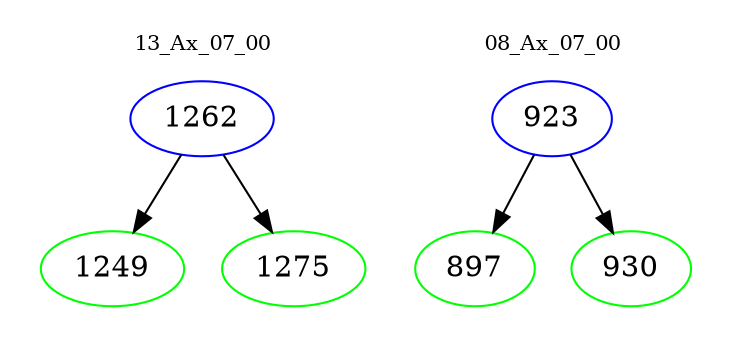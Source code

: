 digraph{
subgraph cluster_0 {
color = white
label = "13_Ax_07_00";
fontsize=10;
T0_1262 [label="1262", color="blue"]
T0_1262 -> T0_1249 [color="black"]
T0_1249 [label="1249", color="green"]
T0_1262 -> T0_1275 [color="black"]
T0_1275 [label="1275", color="green"]
}
subgraph cluster_1 {
color = white
label = "08_Ax_07_00";
fontsize=10;
T1_923 [label="923", color="blue"]
T1_923 -> T1_897 [color="black"]
T1_897 [label="897", color="green"]
T1_923 -> T1_930 [color="black"]
T1_930 [label="930", color="green"]
}
}
